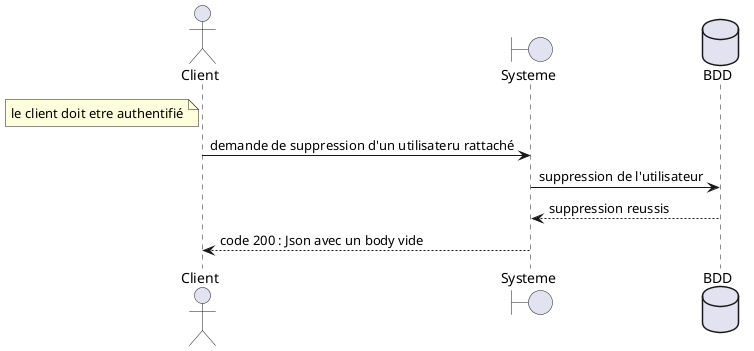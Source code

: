 @startuml lister_les_produits

actor Client
boundary Systeme
database BDD

note left of Client: le client doit etre authentifié

Client -> Systeme: demande de suppression d'un utilisateru rattaché
Systeme -> BDD: suppression de l'utilisateur
BDD --> Systeme : suppression reussis
Systeme --> Client: code 200 : Json avec un body vide

@enduml